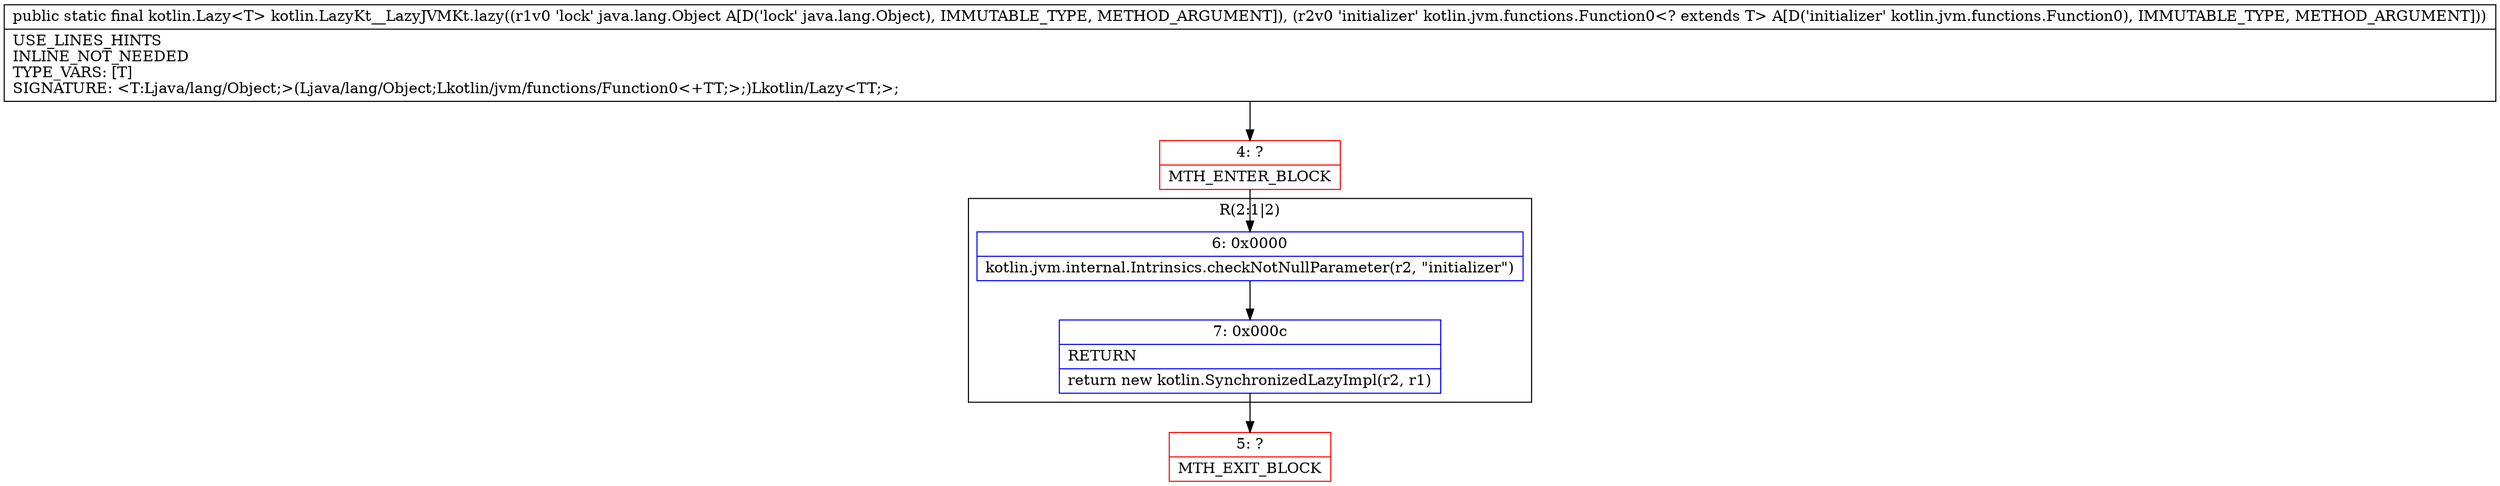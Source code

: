 digraph "CFG forkotlin.LazyKt__LazyJVMKt.lazy(Ljava\/lang\/Object;Lkotlin\/jvm\/functions\/Function0;)Lkotlin\/Lazy;" {
subgraph cluster_Region_1954206712 {
label = "R(2:1|2)";
node [shape=record,color=blue];
Node_6 [shape=record,label="{6\:\ 0x0000|kotlin.jvm.internal.Intrinsics.checkNotNullParameter(r2, \"initializer\")\l}"];
Node_7 [shape=record,label="{7\:\ 0x000c|RETURN\l|return new kotlin.SynchronizedLazyImpl(r2, r1)\l}"];
}
Node_4 [shape=record,color=red,label="{4\:\ ?|MTH_ENTER_BLOCK\l}"];
Node_5 [shape=record,color=red,label="{5\:\ ?|MTH_EXIT_BLOCK\l}"];
MethodNode[shape=record,label="{public static final kotlin.Lazy\<T\> kotlin.LazyKt__LazyJVMKt.lazy((r1v0 'lock' java.lang.Object A[D('lock' java.lang.Object), IMMUTABLE_TYPE, METHOD_ARGUMENT]), (r2v0 'initializer' kotlin.jvm.functions.Function0\<? extends T\> A[D('initializer' kotlin.jvm.functions.Function0), IMMUTABLE_TYPE, METHOD_ARGUMENT]))  | USE_LINES_HINTS\lINLINE_NOT_NEEDED\lTYPE_VARS: [T]\lSIGNATURE: \<T:Ljava\/lang\/Object;\>(Ljava\/lang\/Object;Lkotlin\/jvm\/functions\/Function0\<+TT;\>;)Lkotlin\/Lazy\<TT;\>;\l}"];
MethodNode -> Node_4;Node_6 -> Node_7;
Node_7 -> Node_5;
Node_4 -> Node_6;
}

